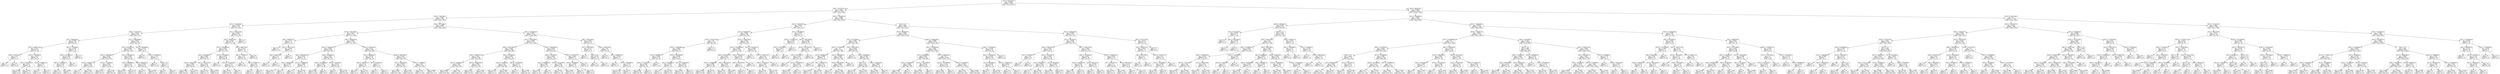 digraph Tree {
node [shape=box] ;
0 [label="X[7] <= 82022464.0\ngini = 0.4999\nsamples = 44030\nvalue = [21758, 22272]"] ;
1 [label="X[5] <= 91232576.0\ngini = 0.4984\nsamples = 11008\nvalue = [5819, 5189]"] ;
0 -> 1 [labeldistance=2.5, labelangle=45, headlabel="True"] ;
2 [label="X[0] <= 71505360.0\ngini = 0.4935\nsamples = 4403\nvalue = [2452, 1951]"] ;
1 -> 2 ;
3 [label="X[1] <= 113810368.0\ngini = 0.4729\nsamples = 928\nvalue = [572, 356]"] ;
2 -> 3 ;
4 [label="X[6] <= 71303784.0\ngini = 0.4546\nsamples = 604\nvalue = [393, 211]"] ;
3 -> 4 ;
5 [label="X[7] <= 64928940.0\ngini = 0.3599\nsamples = 85\nvalue = [65, 20]"] ;
4 -> 5 ;
6 [label="X[11] <= 66833776.0\ngini = 0.4352\nsamples = 50\nvalue = [34, 16]"] ;
5 -> 6 ;
7 [label="X[8] <= 67331200.0\ngini = 0.32\nsamples = 5\nvalue = [1, 4]"] ;
6 -> 7 ;
8 [label="gini = 0.0\nsamples = 1\nvalue = [1, 0]"] ;
7 -> 8 ;
9 [label="gini = 0.0\nsamples = 4\nvalue = [0, 4]"] ;
7 -> 9 ;
10 [label="X[13] <= 79259984.0\ngini = 0.3911\nsamples = 45\nvalue = [33, 12]"] ;
6 -> 10 ;
11 [label="X[3] <= 120705776.0\ngini = 0.3427\nsamples = 41\nvalue = [32, 9]"] ;
10 -> 11 ;
12 [label="gini = 0.4898\nsamples = 14\nvalue = [8, 6]"] ;
11 -> 12 ;
13 [label="gini = 0.1975\nsamples = 27\nvalue = [24, 3]"] ;
11 -> 13 ;
14 [label="X[10] <= 87690224.0\ngini = 0.375\nsamples = 4\nvalue = [1, 3]"] ;
10 -> 14 ;
15 [label="gini = 0.0\nsamples = 1\nvalue = [1, 0]"] ;
14 -> 15 ;
16 [label="gini = 0.0\nsamples = 3\nvalue = [0, 3]"] ;
14 -> 16 ;
17 [label="X[7] <= 77303656.0\ngini = 0.2024\nsamples = 35\nvalue = [31, 4]"] ;
5 -> 17 ;
18 [label="X[9] <= 135749824.0\ngini = 0.1609\nsamples = 34\nvalue = [31, 3]"] ;
17 -> 18 ;
19 [label="X[8] <= 115444960.0\ngini = 0.1139\nsamples = 33\nvalue = [31, 2]"] ;
18 -> 19 ;
20 [label="gini = 0.0\nsamples = 26\nvalue = [26, 0]"] ;
19 -> 20 ;
21 [label="gini = 0.4082\nsamples = 7\nvalue = [5, 2]"] ;
19 -> 21 ;
22 [label="gini = 0.0\nsamples = 1\nvalue = [0, 1]"] ;
18 -> 22 ;
23 [label="gini = 0.0\nsamples = 1\nvalue = [0, 1]"] ;
17 -> 23 ;
24 [label="X[1] <= 109618688.0\ngini = 0.4652\nsamples = 519\nvalue = [328, 191]"] ;
4 -> 24 ;
25 [label="X[1] <= 92416552.0\ngini = 0.4699\nsamples = 501\nvalue = [312, 189]"] ;
24 -> 25 ;
26 [label="X[3] <= 119635968.0\ngini = 0.4563\nsamples = 406\nvalue = [263, 143]"] ;
25 -> 26 ;
27 [label="X[13] <= 65993812.0\ngini = 0.3954\nsamples = 199\nvalue = [145, 54]"] ;
26 -> 27 ;
28 [label="gini = 0.0\nsamples = 3\nvalue = [0, 3]"] ;
27 -> 28 ;
29 [label="gini = 0.385\nsamples = 196\nvalue = [145, 51]"] ;
27 -> 29 ;
30 [label="X[12] <= 77352896.0\ngini = 0.4902\nsamples = 207\nvalue = [118, 89]"] ;
26 -> 30 ;
31 [label="gini = 0.4576\nsamples = 127\nvalue = [82, 45]"] ;
30 -> 31 ;
32 [label="gini = 0.495\nsamples = 80\nvalue = [36, 44]"] ;
30 -> 32 ;
33 [label="X[3] <= 108378912.0\ngini = 0.4995\nsamples = 95\nvalue = [49, 46]"] ;
25 -> 33 ;
34 [label="X[5] <= 86928000.0\ngini = 0.4444\nsamples = 39\nvalue = [13, 26]"] ;
33 -> 34 ;
35 [label="gini = 0.3673\nsamples = 33\nvalue = [8, 25]"] ;
34 -> 35 ;
36 [label="gini = 0.2778\nsamples = 6\nvalue = [5, 1]"] ;
34 -> 36 ;
37 [label="X[0] <= 66091952.0\ngini = 0.4592\nsamples = 56\nvalue = [36, 20]"] ;
33 -> 37 ;
38 [label="gini = 0.32\nsamples = 5\nvalue = [1, 4]"] ;
37 -> 38 ;
39 [label="gini = 0.4306\nsamples = 51\nvalue = [35, 16]"] ;
37 -> 39 ;
40 [label="X[11] <= 86078064.0\ngini = 0.1975\nsamples = 18\nvalue = [16, 2]"] ;
24 -> 40 ;
41 [label="gini = 0.0\nsamples = 1\nvalue = [0, 1]"] ;
40 -> 41 ;
42 [label="X[13] <= 121026816.0\ngini = 0.1107\nsamples = 17\nvalue = [16, 1]"] ;
40 -> 42 ;
43 [label="gini = 0.0\nsamples = 15\nvalue = [15, 0]"] ;
42 -> 43 ;
44 [label="X[28] <= 0.5\ngini = 0.5\nsamples = 2\nvalue = [1, 1]"] ;
42 -> 44 ;
45 [label="gini = 0.0\nsamples = 1\nvalue = [0, 1]"] ;
44 -> 45 ;
46 [label="gini = 0.0\nsamples = 1\nvalue = [1, 0]"] ;
44 -> 46 ;
47 [label="X[2] <= 135813136.0\ngini = 0.4945\nsamples = 324\nvalue = [179, 145]"] ;
3 -> 47 ;
48 [label="X[5] <= 84891256.0\ngini = 0.4916\nsamples = 317\nvalue = [179, 138]"] ;
47 -> 48 ;
49 [label="X[1] <= 128189664.0\ngini = 0.4855\nsamples = 294\nvalue = [172, 122]"] ;
48 -> 49 ;
50 [label="X[5] <= 80158448.0\ngini = 0.4988\nsamples = 164\nvalue = [86, 78]"] ;
49 -> 50 ;
51 [label="X[5] <= 79323232.0\ngini = 0.4998\nsamples = 135\nvalue = [66, 69]"] ;
50 -> 51 ;
52 [label="gini = 0.4995\nsamples = 126\nvalue = [65, 61]"] ;
51 -> 52 ;
53 [label="gini = 0.1975\nsamples = 9\nvalue = [1, 8]"] ;
51 -> 53 ;
54 [label="X[1] <= 123251376.0\ngini = 0.4281\nsamples = 29\nvalue = [20, 9]"] ;
50 -> 54 ;
55 [label="gini = 0.1528\nsamples = 12\nvalue = [11, 1]"] ;
54 -> 55 ;
56 [label="gini = 0.4983\nsamples = 17\nvalue = [9, 8]"] ;
54 -> 56 ;
57 [label="X[13] <= 65709992.0\ngini = 0.4478\nsamples = 130\nvalue = [86, 44]"] ;
49 -> 57 ;
58 [label="gini = 0.0\nsamples = 3\nvalue = [0, 3]"] ;
57 -> 58 ;
59 [label="X[13] <= 131281360.0\ngini = 0.4372\nsamples = 127\nvalue = [86, 41]"] ;
57 -> 59 ;
60 [label="gini = 0.4251\nsamples = 124\nvalue = [86, 38]"] ;
59 -> 60 ;
61 [label="gini = 0.0\nsamples = 3\nvalue = [0, 3]"] ;
59 -> 61 ;
62 [label="X[5] <= 90972744.0\ngini = 0.4234\nsamples = 23\nvalue = [7, 16]"] ;
48 -> 62 ;
63 [label="X[6] <= 77035632.0\ngini = 0.32\nsamples = 20\nvalue = [4, 16]"] ;
62 -> 63 ;
64 [label="gini = 0.0\nsamples = 10\nvalue = [0, 10]"] ;
63 -> 64 ;
65 [label="X[9] <= 97566672.0\ngini = 0.48\nsamples = 10\nvalue = [4, 6]"] ;
63 -> 65 ;
66 [label="gini = 0.0\nsamples = 5\nvalue = [0, 5]"] ;
65 -> 66 ;
67 [label="gini = 0.32\nsamples = 5\nvalue = [4, 1]"] ;
65 -> 67 ;
68 [label="gini = 0.0\nsamples = 3\nvalue = [3, 0]"] ;
62 -> 68 ;
69 [label="gini = 0.0\nsamples = 7\nvalue = [0, 7]"] ;
47 -> 69 ;
70 [label="X[9] <= 91776368.0\ngini = 0.4966\nsamples = 3475\nvalue = [1880, 1595]"] ;
2 -> 70 ;
71 [label="X[12] <= 64371564.0\ngini = 0.4842\nsamples = 1311\nvalue = [772, 539]"] ;
70 -> 71 ;
72 [label="X[3] <= 88469152.0\ngini = 0.375\nsamples = 20\nvalue = [5, 15]"] ;
71 -> 72 ;
73 [label="gini = 0.0\nsamples = 11\nvalue = [0, 11]"] ;
72 -> 73 ;
74 [label="X[11] <= 86211176.0\ngini = 0.4938\nsamples = 9\nvalue = [5, 4]"] ;
72 -> 74 ;
75 [label="X[8] <= 68852136.0\ngini = 0.32\nsamples = 5\nvalue = [1, 4]"] ;
74 -> 75 ;
76 [label="gini = 0.0\nsamples = 1\nvalue = [1, 0]"] ;
75 -> 76 ;
77 [label="gini = 0.0\nsamples = 4\nvalue = [0, 4]"] ;
75 -> 77 ;
78 [label="gini = 0.0\nsamples = 4\nvalue = [4, 0]"] ;
74 -> 78 ;
79 [label="X[6] <= 87960640.0\ngini = 0.4823\nsamples = 1291\nvalue = [767, 524]"] ;
71 -> 79 ;
80 [label="X[12] <= 70626400.0\ngini = 0.4994\nsamples = 288\nvalue = [149, 139]"] ;
79 -> 80 ;
81 [label="X[8] <= 68452448.0\ngini = 0.4416\nsamples = 79\nvalue = [53, 26]"] ;
80 -> 81 ;
82 [label="X[1] <= 84566592.0\ngini = 0.4567\nsamples = 17\nvalue = [6, 11]"] ;
81 -> 82 ;
83 [label="gini = 0.3911\nsamples = 15\nvalue = [4, 11]"] ;
82 -> 83 ;
84 [label="gini = 0.0\nsamples = 2\nvalue = [2, 0]"] ;
82 -> 84 ;
85 [label="X[11] <= 71988096.0\ngini = 0.3668\nsamples = 62\nvalue = [47, 15]"] ;
81 -> 85 ;
86 [label="gini = 0.0\nsamples = 23\nvalue = [23, 0]"] ;
85 -> 86 ;
87 [label="gini = 0.4734\nsamples = 39\nvalue = [24, 15]"] ;
85 -> 87 ;
88 [label="X[0] <= 81466304.0\ngini = 0.4967\nsamples = 209\nvalue = [96, 113]"] ;
80 -> 88 ;
89 [label="X[8] <= 135582688.0\ngini = 0.4991\nsamples = 144\nvalue = [75, 69]"] ;
88 -> 89 ;
90 [label="gini = 0.4962\nsamples = 138\nvalue = [75, 63]"] ;
89 -> 90 ;
91 [label="gini = 0.0\nsamples = 6\nvalue = [0, 6]"] ;
89 -> 91 ;
92 [label="X[4] <= 75841408.0\ngini = 0.4374\nsamples = 65\nvalue = [21, 44]"] ;
88 -> 92 ;
93 [label="gini = 0.0\nsamples = 2\nvalue = [2, 0]"] ;
92 -> 93 ;
94 [label="gini = 0.4213\nsamples = 63\nvalue = [19, 44]"] ;
92 -> 94 ;
95 [label="X[13] <= 91593128.0\ngini = 0.473\nsamples = 1003\nvalue = [618, 385]"] ;
79 -> 95 ;
96 [label="X[5] <= 84666920.0\ngini = 0.3122\nsamples = 62\nvalue = [50, 12]"] ;
95 -> 96 ;
97 [label="X[4] <= 81667312.0\ngini = 0.233\nsamples = 52\nvalue = [45, 7]"] ;
96 -> 97 ;
98 [label="gini = 0.48\nsamples = 5\nvalue = [2, 3]"] ;
97 -> 98 ;
99 [label="gini = 0.1557\nsamples = 47\nvalue = [43, 4]"] ;
97 -> 99 ;
100 [label="X[5] <= 90224816.0\ngini = 0.5\nsamples = 10\nvalue = [5, 5]"] ;
96 -> 100 ;
101 [label="gini = 0.0\nsamples = 5\nvalue = [0, 5]"] ;
100 -> 101 ;
102 [label="gini = 0.0\nsamples = 5\nvalue = [5, 0]"] ;
100 -> 102 ;
103 [label="X[8] <= 98617488.0\ngini = 0.4785\nsamples = 941\nvalue = [568, 373]"] ;
95 -> 103 ;
104 [label="X[2] <= 83361808.0\ngini = 0.4619\nsamples = 616\nvalue = [393, 223]"] ;
103 -> 104 ;
105 [label="gini = 0.4835\nsamples = 391\nvalue = [231, 160]"] ;
104 -> 105 ;
106 [label="gini = 0.4032\nsamples = 225\nvalue = [162, 63]"] ;
104 -> 106 ;
107 [label="X[1] <= 77599464.0\ngini = 0.497\nsamples = 325\nvalue = [175, 150]"] ;
103 -> 107 ;
108 [label="gini = 0.452\nsamples = 113\nvalue = [74, 39]"] ;
107 -> 108 ;
109 [label="gini = 0.4989\nsamples = 212\nvalue = [101, 111]"] ;
107 -> 109 ;
110 [label="X[4] <= 133440016.0\ngini = 0.4997\nsamples = 2164\nvalue = [1108, 1056]"] ;
70 -> 110 ;
111 [label="X[2] <= 129837960.0\ngini = 0.4999\nsamples = 2114\nvalue = [1070, 1044]"] ;
110 -> 111 ;
112 [label="X[9] <= 120717600.0\ngini = 0.4994\nsamples = 1861\nvalue = [962, 899]"] ;
111 -> 112 ;
113 [label="X[9] <= 109057120.0\ngini = 0.4997\nsamples = 1142\nvalue = [558, 584]"] ;
112 -> 113 ;
114 [label="X[1] <= 100283984.0\ngini = 0.498\nsamples = 623\nvalue = [331, 292]"] ;
113 -> 114 ;
115 [label="gini = 0.4988\nsamples = 343\nvalue = [163, 180]"] ;
114 -> 115 ;
116 [label="gini = 0.48\nsamples = 280\nvalue = [168, 112]"] ;
114 -> 116 ;
117 [label="X[10] <= 104900168.0\ngini = 0.4922\nsamples = 519\nvalue = [227, 292]"] ;
113 -> 117 ;
118 [label="gini = 0.4214\nsamples = 116\nvalue = [35, 81]"] ;
117 -> 118 ;
119 [label="gini = 0.4989\nsamples = 403\nvalue = [192, 211]"] ;
117 -> 119 ;
120 [label="X[0] <= 87630456.0\ngini = 0.4923\nsamples = 719\nvalue = [404, 315]"] ;
112 -> 120 ;
121 [label="X[4] <= 71204592.0\ngini = 0.497\nsamples = 642\nvalue = [346, 296]"] ;
120 -> 121 ;
122 [label="gini = 0.1244\nsamples = 15\nvalue = [14, 1]"] ;
121 -> 122 ;
123 [label="gini = 0.4983\nsamples = 627\nvalue = [332, 295]"] ;
121 -> 123 ;
124 [label="X[9] <= 121784064.0\ngini = 0.3717\nsamples = 77\nvalue = [58, 19]"] ;
120 -> 124 ;
125 [label="gini = 0.0\nsamples = 3\nvalue = [0, 3]"] ;
124 -> 125 ;
126 [label="gini = 0.3389\nsamples = 74\nvalue = [58, 16]"] ;
124 -> 126 ;
127 [label="X[4] <= 128199768.0\ngini = 0.4893\nsamples = 253\nvalue = [108, 145]"] ;
111 -> 127 ;
128 [label="X[0] <= 76114616.0\ngini = 0.4803\nsamples = 232\nvalue = [93, 139]"] ;
127 -> 128 ;
129 [label="X[3] <= 120893600.0\ngini = 0.3901\nsamples = 64\nvalue = [17, 47]"] ;
128 -> 129 ;
130 [label="gini = 0.4531\nsamples = 49\nvalue = [17, 32]"] ;
129 -> 130 ;
131 [label="gini = 0.0\nsamples = 15\nvalue = [0, 15]"] ;
129 -> 131 ;
132 [label="X[12] <= 84134784.0\ngini = 0.4955\nsamples = 168\nvalue = [76, 92]"] ;
128 -> 132 ;
133 [label="gini = 0.4781\nsamples = 129\nvalue = [51, 78]"] ;
132 -> 133 ;
134 [label="gini = 0.4602\nsamples = 39\nvalue = [25, 14]"] ;
132 -> 134 ;
135 [label="X[4] <= 133270576.0\ngini = 0.4082\nsamples = 21\nvalue = [15, 6]"] ;
127 -> 135 ;
136 [label="X[5] <= 71838896.0\ngini = 0.3324\nsamples = 19\nvalue = [15, 4]"] ;
135 -> 136 ;
137 [label="gini = 0.0\nsamples = 9\nvalue = [9, 0]"] ;
136 -> 137 ;
138 [label="gini = 0.48\nsamples = 10\nvalue = [6, 4]"] ;
136 -> 138 ;
139 [label="gini = 0.0\nsamples = 2\nvalue = [0, 2]"] ;
135 -> 139 ;
140 [label="X[8] <= 80103760.0\ngini = 0.3648\nsamples = 50\nvalue = [38, 12]"] ;
110 -> 140 ;
141 [label="X[2] <= 67901640.0\ngini = 0.1472\nsamples = 25\nvalue = [23, 2]"] ;
140 -> 141 ;
142 [label="gini = 0.0\nsamples = 1\nvalue = [0, 1]"] ;
141 -> 142 ;
143 [label="X[33] <= 0.5\ngini = 0.0799\nsamples = 24\nvalue = [23, 1]"] ;
141 -> 143 ;
144 [label="gini = 0.0\nsamples = 23\nvalue = [23, 0]"] ;
143 -> 144 ;
145 [label="gini = 0.0\nsamples = 1\nvalue = [0, 1]"] ;
143 -> 145 ;
146 [label="X[8] <= 80674240.0\ngini = 0.48\nsamples = 25\nvalue = [15, 10]"] ;
140 -> 146 ;
147 [label="gini = 0.0\nsamples = 3\nvalue = [0, 3]"] ;
146 -> 147 ;
148 [label="X[7] <= 62869732.0\ngini = 0.4339\nsamples = 22\nvalue = [15, 7]"] ;
146 -> 148 ;
149 [label="gini = 0.0\nsamples = 2\nvalue = [0, 2]"] ;
148 -> 149 ;
150 [label="X[12] <= 84814800.0\ngini = 0.375\nsamples = 20\nvalue = [15, 5]"] ;
148 -> 150 ;
151 [label="gini = 0.2188\nsamples = 16\nvalue = [14, 2]"] ;
150 -> 151 ;
152 [label="gini = 0.375\nsamples = 4\nvalue = [1, 3]"] ;
150 -> 152 ;
153 [label="X[13] <= 70404240.0\ngini = 0.4998\nsamples = 6605\nvalue = [3367, 3238]"] ;
1 -> 153 ;
154 [label="X[8] <= 103940784.0\ngini = 0.4932\nsamples = 575\nvalue = [254, 321]"] ;
153 -> 154 ;
155 [label="X[1] <= 118893232.0\ngini = 0.4985\nsamples = 463\nvalue = [219, 244]"] ;
154 -> 155 ;
156 [label="X[13] <= 70281728.0\ngini = 0.48\nsamples = 215\nvalue = [86, 129]"] ;
155 -> 156 ;
157 [label="X[10] <= 124364568.0\ngini = 0.4883\nsamples = 203\nvalue = [86, 117]"] ;
156 -> 157 ;
158 [label="X[7] <= 81858992.0\ngini = 0.4998\nsamples = 102\nvalue = [52, 50]"] ;
157 -> 158 ;
159 [label="X[10] <= 123751072.0\ngini = 0.4986\nsamples = 95\nvalue = [45, 50]"] ;
158 -> 159 ;
160 [label="gini = 0.4924\nsamples = 89\nvalue = [39, 50]"] ;
159 -> 160 ;
161 [label="gini = 0.0\nsamples = 6\nvalue = [6, 0]"] ;
159 -> 161 ;
162 [label="gini = 0.0\nsamples = 7\nvalue = [7, 0]"] ;
158 -> 162 ;
163 [label="X[10] <= 130432656.0\ngini = 0.4466\nsamples = 101\nvalue = [34, 67]"] ;
157 -> 163 ;
164 [label="X[1] <= 81646600.0\ngini = 0.3336\nsamples = 52\nvalue = [11, 41]"] ;
163 -> 164 ;
165 [label="gini = 0.0\nsamples = 2\nvalue = [2, 0]"] ;
164 -> 165 ;
166 [label="gini = 0.2952\nsamples = 50\nvalue = [9, 41]"] ;
164 -> 166 ;
167 [label="X[12] <= 126382160.0\ngini = 0.4981\nsamples = 49\nvalue = [23, 26]"] ;
163 -> 167 ;
168 [label="gini = 0.4926\nsamples = 41\nvalue = [23, 18]"] ;
167 -> 168 ;
169 [label="gini = 0.0\nsamples = 8\nvalue = [0, 8]"] ;
167 -> 169 ;
170 [label="gini = 0.0\nsamples = 12\nvalue = [0, 12]"] ;
156 -> 170 ;
171 [label="X[10] <= 135862480.0\ngini = 0.4974\nsamples = 248\nvalue = [133, 115]"] ;
155 -> 171 ;
172 [label="X[11] <= 129109296.0\ngini = 0.4839\nsamples = 195\nvalue = [115, 80]"] ;
171 -> 172 ;
173 [label="X[9] <= 135270352.0\ngini = 0.4922\nsamples = 176\nvalue = [99, 77]"] ;
172 -> 173 ;
174 [label="X[3] <= 127068848.0\ngini = 0.4998\nsamples = 139\nvalue = [71, 68]"] ;
173 -> 174 ;
175 [label="gini = 0.4938\nsamples = 126\nvalue = [70, 56]"] ;
174 -> 175 ;
176 [label="gini = 0.142\nsamples = 13\nvalue = [1, 12]"] ;
174 -> 176 ;
177 [label="X[8] <= 92552224.0\ngini = 0.3682\nsamples = 37\nvalue = [28, 9]"] ;
173 -> 177 ;
178 [label="gini = 0.2311\nsamples = 30\nvalue = [26, 4]"] ;
177 -> 178 ;
179 [label="gini = 0.4082\nsamples = 7\nvalue = [2, 5]"] ;
177 -> 179 ;
180 [label="X[8] <= 74914872.0\ngini = 0.2659\nsamples = 19\nvalue = [16, 3]"] ;
172 -> 180 ;
181 [label="X[8] <= 74267408.0\ngini = 0.5\nsamples = 6\nvalue = [3, 3]"] ;
180 -> 181 ;
182 [label="gini = 0.375\nsamples = 4\nvalue = [3, 1]"] ;
181 -> 182 ;
183 [label="gini = 0.0\nsamples = 2\nvalue = [0, 2]"] ;
181 -> 183 ;
184 [label="gini = 0.0\nsamples = 13\nvalue = [13, 0]"] ;
180 -> 184 ;
185 [label="X[12] <= 103524912.0\ngini = 0.4486\nsamples = 53\nvalue = [18, 35]"] ;
171 -> 185 ;
186 [label="gini = 0.0\nsamples = 3\nvalue = [3, 0]"] ;
185 -> 186 ;
187 [label="X[12] <= 132581792.0\ngini = 0.42\nsamples = 50\nvalue = [15, 35]"] ;
185 -> 187 ;
188 [label="X[0] <= 77744240.0\ngini = 0.3803\nsamples = 47\nvalue = [12, 35]"] ;
187 -> 188 ;
189 [label="gini = 0.4512\nsamples = 32\nvalue = [11, 21]"] ;
188 -> 189 ;
190 [label="gini = 0.1244\nsamples = 15\nvalue = [1, 14]"] ;
188 -> 190 ;
191 [label="gini = 0.0\nsamples = 3\nvalue = [3, 0]"] ;
187 -> 191 ;
192 [label="X[7] <= 64168696.0\ngini = 0.4297\nsamples = 112\nvalue = [35, 77]"] ;
154 -> 192 ;
193 [label="X[10] <= 137360144.0\ngini = 0.4592\nsamples = 14\nvalue = [9, 5]"] ;
192 -> 193 ;
194 [label="X[5] <= 131078056.0\ngini = 0.2975\nsamples = 11\nvalue = [9, 2]"] ;
193 -> 194 ;
195 [label="gini = 0.0\nsamples = 9\nvalue = [9, 0]"] ;
194 -> 195 ;
196 [label="gini = 0.0\nsamples = 2\nvalue = [0, 2]"] ;
194 -> 196 ;
197 [label="gini = 0.0\nsamples = 3\nvalue = [0, 3]"] ;
193 -> 197 ;
198 [label="X[2] <= 136017888.0\ngini = 0.3898\nsamples = 98\nvalue = [26, 72]"] ;
192 -> 198 ;
199 [label="X[10] <= 131378528.0\ngini = 0.367\nsamples = 95\nvalue = [23, 72]"] ;
198 -> 199 ;
200 [label="X[5] <= 94175864.0\ngini = 0.4221\nsamples = 76\nvalue = [23, 53]"] ;
199 -> 200 ;
201 [label="gini = 0.0\nsamples = 2\nvalue = [2, 0]"] ;
200 -> 201 ;
202 [label="X[12] <= 125823744.0\ngini = 0.4065\nsamples = 74\nvalue = [21, 53]"] ;
200 -> 202 ;
203 [label="gini = 0.3367\nsamples = 56\nvalue = [12, 44]"] ;
202 -> 203 ;
204 [label="gini = 0.5\nsamples = 18\nvalue = [9, 9]"] ;
202 -> 204 ;
205 [label="gini = 0.0\nsamples = 19\nvalue = [0, 19]"] ;
199 -> 205 ;
206 [label="gini = 0.0\nsamples = 3\nvalue = [3, 0]"] ;
198 -> 206 ;
207 [label="X[20] <= 0.5\ngini = 0.4995\nsamples = 6030\nvalue = [3113, 2917]"] ;
153 -> 207 ;
208 [label="X[3] <= 90388040.0\ngini = 0.4998\nsamples = 5559\nvalue = [2839, 2720]"] ;
207 -> 208 ;
209 [label="X[7] <= 81279480.0\ngini = 0.4985\nsamples = 1383\nvalue = [653, 730]"] ;
208 -> 209 ;
210 [label="X[11] <= 71326000.0\ngini = 0.5\nsamples = 1123\nvalue = [557, 566]"] ;
209 -> 210 ;
211 [label="X[7] <= 63488828.0\ngini = 0.3628\nsamples = 42\nvalue = [10, 32]"] ;
210 -> 211 ;
212 [label="gini = 0.0\nsamples = 2\nvalue = [2, 0]"] ;
211 -> 212 ;
213 [label="X[2] <= 89393472.0\ngini = 0.32\nsamples = 40\nvalue = [8, 32]"] ;
211 -> 213 ;
214 [label="gini = 0.0997\nsamples = 19\nvalue = [1, 18]"] ;
213 -> 214 ;
215 [label="gini = 0.4444\nsamples = 21\nvalue = [7, 14]"] ;
213 -> 215 ;
216 [label="X[8] <= 128609632.0\ngini = 0.4999\nsamples = 1081\nvalue = [547, 534]"] ;
210 -> 216 ;
217 [label="X[10] <= 69075056.0\ngini = 0.4998\nsamples = 1072\nvalue = [547, 525]"] ;
216 -> 217 ;
218 [label="gini = 0.0\nsamples = 9\nvalue = [9, 0]"] ;
217 -> 218 ;
219 [label="gini = 0.4999\nsamples = 1063\nvalue = [538, 525]"] ;
217 -> 219 ;
220 [label="gini = 0.0\nsamples = 9\nvalue = [0, 9]"] ;
216 -> 220 ;
221 [label="X[5] <= 94407728.0\ngini = 0.4658\nsamples = 260\nvalue = [96, 164]"] ;
209 -> 221 ;
222 [label="gini = 0.0\nsamples = 11\nvalue = [0, 11]"] ;
221 -> 222 ;
223 [label="X[0] <= 92406368.0\ngini = 0.4738\nsamples = 249\nvalue = [96, 153]"] ;
221 -> 223 ;
224 [label="X[30] <= 0.5\ngini = 0.4531\nsamples = 196\nvalue = [68, 128]"] ;
223 -> 224 ;
225 [label="gini = 0.4143\nsamples = 157\nvalue = [46, 111]"] ;
224 -> 225 ;
226 [label="gini = 0.4918\nsamples = 39\nvalue = [22, 17]"] ;
224 -> 226 ;
227 [label="X[5] <= 128451408.0\ngini = 0.4984\nsamples = 53\nvalue = [28, 25]"] ;
223 -> 227 ;
228 [label="gini = 0.4861\nsamples = 48\nvalue = [28, 20]"] ;
227 -> 228 ;
229 [label="gini = 0.0\nsamples = 5\nvalue = [0, 5]"] ;
227 -> 229 ;
230 [label="X[0] <= 100891936.0\ngini = 0.4989\nsamples = 4176\nvalue = [2186, 1990]"] ;
208 -> 230 ;
231 [label="X[3] <= 107989456.0\ngini = 0.4992\nsamples = 4087\nvalue = [2123, 1964]"] ;
230 -> 231 ;
232 [label="X[7] <= 81808000.0\ngini = 0.4938\nsamples = 1431\nvalue = [795, 636]"] ;
231 -> 232 ;
233 [label="X[0] <= 97519360.0\ngini = 0.4964\nsamples = 1266\nvalue = [687, 579]"] ;
232 -> 233 ;
234 [label="gini = 0.496\nsamples = 1261\nvalue = [687, 574]"] ;
233 -> 234 ;
235 [label="gini = 0.0\nsamples = 5\nvalue = [0, 5]"] ;
233 -> 235 ;
236 [label="X[13] <= 123123008.0\ngini = 0.4522\nsamples = 165\nvalue = [108, 57]"] ;
232 -> 236 ;
237 [label="gini = 0.4416\nsamples = 161\nvalue = [108, 53]"] ;
236 -> 237 ;
238 [label="gini = 0.0\nsamples = 4\nvalue = [0, 4]"] ;
236 -> 238 ;
239 [label="X[12] <= 89854616.0\ngini = 0.5\nsamples = 2656\nvalue = [1328, 1328]"] ;
231 -> 239 ;
240 [label="X[10] <= 137764000.0\ngini = 0.4712\nsamples = 250\nvalue = [155, 95]"] ;
239 -> 240 ;
241 [label="gini = 0.4662\nsamples = 246\nvalue = [155, 91]"] ;
240 -> 241 ;
242 [label="gini = 0.0\nsamples = 4\nvalue = [0, 4]"] ;
240 -> 242 ;
243 [label="X[0] <= 72613496.0\ngini = 0.4997\nsamples = 2406\nvalue = [1173, 1233]"] ;
239 -> 243 ;
244 [label="gini = 0.497\nsamples = 763\nvalue = [411, 352]"] ;
243 -> 244 ;
245 [label="gini = 0.4974\nsamples = 1643\nvalue = [762, 881]"] ;
243 -> 245 ;
246 [label="X[0] <= 115334640.0\ngini = 0.4136\nsamples = 89\nvalue = [63, 26]"] ;
230 -> 246 ;
247 [label="X[5] <= 122464080.0\ngini = 0.3918\nsamples = 86\nvalue = [63, 23]"] ;
246 -> 247 ;
248 [label="X[1] <= 80029848.0\ngini = 0.3299\nsamples = 72\nvalue = [57, 15]"] ;
247 -> 248 ;
249 [label="gini = 0.375\nsamples = 4\nvalue = [1, 3]"] ;
248 -> 249 ;
250 [label="gini = 0.2907\nsamples = 68\nvalue = [56, 12]"] ;
248 -> 250 ;
251 [label="X[12] <= 126067544.0\ngini = 0.4898\nsamples = 14\nvalue = [6, 8]"] ;
247 -> 251 ;
252 [label="gini = 0.32\nsamples = 10\nvalue = [2, 8]"] ;
251 -> 252 ;
253 [label="gini = 0.0\nsamples = 4\nvalue = [4, 0]"] ;
251 -> 253 ;
254 [label="gini = 0.0\nsamples = 3\nvalue = [0, 3]"] ;
246 -> 254 ;
255 [label="X[5] <= 128995208.0\ngini = 0.4866\nsamples = 471\nvalue = [274, 197]"] ;
207 -> 255 ;
256 [label="X[1] <= 97526552.0\ngini = 0.4939\nsamples = 398\nvalue = [221, 177]"] ;
255 -> 256 ;
257 [label="X[9] <= 70880784.0\ngini = 0.4444\nsamples = 159\nvalue = [106, 53]"] ;
256 -> 257 ;
258 [label="X[7] <= 76130304.0\ngini = 0.42\nsamples = 10\nvalue = [3, 7]"] ;
257 -> 258 ;
259 [label="gini = 0.0\nsamples = 7\nvalue = [0, 7]"] ;
258 -> 259 ;
260 [label="gini = 0.0\nsamples = 3\nvalue = [3, 0]"] ;
258 -> 260 ;
261 [label="X[5] <= 122421952.0\ngini = 0.4268\nsamples = 149\nvalue = [103, 46]"] ;
257 -> 261 ;
262 [label="X[1] <= 65862232.0\ngini = 0.3604\nsamples = 106\nvalue = [81, 25]"] ;
261 -> 262 ;
263 [label="gini = 0.0\nsamples = 2\nvalue = [0, 2]"] ;
262 -> 263 ;
264 [label="gini = 0.3445\nsamples = 104\nvalue = [81, 23]"] ;
262 -> 264 ;
265 [label="X[1] <= 96700304.0\ngini = 0.4997\nsamples = 43\nvalue = [22, 21]"] ;
261 -> 265 ;
266 [label="gini = 0.4824\nsamples = 32\nvalue = [13, 19]"] ;
265 -> 266 ;
267 [label="gini = 0.2975\nsamples = 11\nvalue = [9, 2]"] ;
265 -> 267 ;
268 [label="X[1] <= 109551160.0\ngini = 0.4993\nsamples = 239\nvalue = [115, 124]"] ;
256 -> 268 ;
269 [label="X[6] <= 110136528.0\ngini = 0.4657\nsamples = 84\nvalue = [31, 53]"] ;
268 -> 269 ;
270 [label="X[4] <= 113804152.0\ngini = 0.4234\nsamples = 69\nvalue = [21, 48]"] ;
269 -> 270 ;
271 [label="gini = 0.362\nsamples = 59\nvalue = [14, 45]"] ;
270 -> 271 ;
272 [label="gini = 0.42\nsamples = 10\nvalue = [7, 3]"] ;
270 -> 272 ;
273 [label="X[2] <= 89071832.0\ngini = 0.4444\nsamples = 15\nvalue = [10, 5]"] ;
269 -> 273 ;
274 [label="gini = 0.32\nsamples = 5\nvalue = [1, 4]"] ;
273 -> 274 ;
275 [label="gini = 0.18\nsamples = 10\nvalue = [9, 1]"] ;
273 -> 275 ;
276 [label="X[9] <= 123649744.0\ngini = 0.4965\nsamples = 155\nvalue = [84, 71]"] ;
268 -> 276 ;
277 [label="X[7] <= 69334152.0\ngini = 0.5\nsamples = 133\nvalue = [66, 67]"] ;
276 -> 277 ;
278 [label="gini = 0.3457\nsamples = 18\nvalue = [14, 4]"] ;
277 -> 278 ;
279 [label="gini = 0.4954\nsamples = 115\nvalue = [52, 63]"] ;
277 -> 279 ;
280 [label="X[7] <= 69077544.0\ngini = 0.2975\nsamples = 22\nvalue = [18, 4]"] ;
276 -> 280 ;
281 [label="gini = 0.0\nsamples = 2\nvalue = [0, 2]"] ;
280 -> 281 ;
282 [label="gini = 0.18\nsamples = 20\nvalue = [18, 2]"] ;
280 -> 282 ;
283 [label="X[3] <= 132277792.0\ngini = 0.3978\nsamples = 73\nvalue = [53, 20]"] ;
255 -> 283 ;
284 [label="X[7] <= 63045716.0\ngini = 0.3678\nsamples = 70\nvalue = [53, 17]"] ;
283 -> 284 ;
285 [label="X[0] <= 66277632.0\ngini = 0.32\nsamples = 5\nvalue = [1, 4]"] ;
284 -> 285 ;
286 [label="gini = 0.0\nsamples = 1\nvalue = [1, 0]"] ;
285 -> 286 ;
287 [label="gini = 0.0\nsamples = 4\nvalue = [0, 4]"] ;
285 -> 287 ;
288 [label="X[6] <= 121261552.0\ngini = 0.32\nsamples = 65\nvalue = [52, 13]"] ;
284 -> 288 ;
289 [label="X[1] <= 133169688.0\ngini = 0.2882\nsamples = 63\nvalue = [52, 11]"] ;
288 -> 289 ;
290 [label="gini = 0.2378\nsamples = 58\nvalue = [50, 8]"] ;
289 -> 290 ;
291 [label="gini = 0.48\nsamples = 5\nvalue = [2, 3]"] ;
289 -> 291 ;
292 [label="gini = 0.0\nsamples = 2\nvalue = [0, 2]"] ;
288 -> 292 ;
293 [label="gini = 0.0\nsamples = 3\nvalue = [0, 3]"] ;
283 -> 293 ;
294 [label="X[4] <= 98364192.0\ngini = 0.4994\nsamples = 33022\nvalue = [15939, 17083]"] ;
0 -> 294 [labeldistance=2.5, labelangle=-45, headlabel="False"] ;
295 [label="X[2] <= 73466488.0\ngini = 0.4981\nsamples = 18431\nvalue = [8648, 9783]"] ;
294 -> 295 ;
296 [label="X[10] <= 68453912.0\ngini = 0.489\nsamples = 451\nvalue = [259, 192]"] ;
295 -> 296 ;
297 [label="X[1] <= 65417928.0\ngini = 0.2604\nsamples = 13\nvalue = [2, 11]"] ;
296 -> 297 ;
298 [label="gini = 0.0\nsamples = 1\nvalue = [1, 0]"] ;
297 -> 298 ;
299 [label="X[6] <= 102240992.0\ngini = 0.1528\nsamples = 12\nvalue = [1, 11]"] ;
297 -> 299 ;
300 [label="gini = 0.0\nsamples = 1\nvalue = [1, 0]"] ;
299 -> 300 ;
301 [label="gini = 0.0\nsamples = 11\nvalue = [0, 11]"] ;
299 -> 301 ;
302 [label="X[29] <= 0.5\ngini = 0.4849\nsamples = 438\nvalue = [257, 181]"] ;
296 -> 302 ;
303 [label="X[4] <= 92603144.0\ngini = 0.48\nsamples = 420\nvalue = [252, 168]"] ;
302 -> 303 ;
304 [label="X[6] <= 122686976.0\ngini = 0.4929\nsamples = 318\nvalue = [178, 140]"] ;
303 -> 304 ;
305 [label="X[6] <= 116854248.0\ngini = 0.4972\nsamples = 296\nvalue = [159, 137]"] ;
304 -> 305 ;
306 [label="X[11] <= 71513528.0\ngini = 0.491\nsamples = 261\nvalue = [148, 113]"] ;
305 -> 306 ;
307 [label="gini = 0.4352\nsamples = 25\nvalue = [8, 17]"] ;
306 -> 307 ;
308 [label="gini = 0.4826\nsamples = 236\nvalue = [140, 96]"] ;
306 -> 308 ;
309 [label="X[12] <= 68821208.0\ngini = 0.431\nsamples = 35\nvalue = [11, 24]"] ;
305 -> 309 ;
310 [label="gini = 0.2778\nsamples = 6\nvalue = [5, 1]"] ;
309 -> 310 ;
311 [label="gini = 0.3282\nsamples = 29\nvalue = [6, 23]"] ;
309 -> 311 ;
312 [label="X[13] <= 116736400.0\ngini = 0.2355\nsamples = 22\nvalue = [19, 3]"] ;
304 -> 312 ;
313 [label="X[10] <= 74598032.0\ngini = 0.5\nsamples = 6\nvalue = [3, 3]"] ;
312 -> 313 ;
314 [label="gini = 0.0\nsamples = 3\nvalue = [0, 3]"] ;
313 -> 314 ;
315 [label="gini = 0.0\nsamples = 3\nvalue = [3, 0]"] ;
313 -> 315 ;
316 [label="gini = 0.0\nsamples = 16\nvalue = [16, 0]"] ;
312 -> 316 ;
317 [label="X[0] <= 95978768.0\ngini = 0.3983\nsamples = 102\nvalue = [74, 28]"] ;
303 -> 317 ;
318 [label="X[3] <= 99588880.0\ngini = 0.4835\nsamples = 44\nvalue = [26, 18]"] ;
317 -> 318 ;
319 [label="X[9] <= 128338488.0\ngini = 0.4383\nsamples = 37\nvalue = [25, 12]"] ;
318 -> 319 ;
320 [label="gini = 0.4082\nsamples = 35\nvalue = [25, 10]"] ;
319 -> 320 ;
321 [label="gini = 0.0\nsamples = 2\nvalue = [0, 2]"] ;
319 -> 321 ;
322 [label="X[4] <= 96539872.0\ngini = 0.2449\nsamples = 7\nvalue = [1, 6]"] ;
318 -> 322 ;
323 [label="gini = 0.0\nsamples = 1\nvalue = [1, 0]"] ;
322 -> 323 ;
324 [label="gini = 0.0\nsamples = 6\nvalue = [0, 6]"] ;
322 -> 324 ;
325 [label="X[8] <= 81085760.0\ngini = 0.2854\nsamples = 58\nvalue = [48, 10]"] ;
317 -> 325 ;
326 [label="X[10] <= 136583008.0\ngini = 0.2149\nsamples = 49\nvalue = [43, 6]"] ;
325 -> 326 ;
327 [label="gini = 0.1588\nsamples = 46\nvalue = [42, 4]"] ;
326 -> 327 ;
328 [label="gini = 0.4444\nsamples = 3\nvalue = [1, 2]"] ;
326 -> 328 ;
329 [label="X[6] <= 113402496.0\ngini = 0.4938\nsamples = 9\nvalue = [5, 4]"] ;
325 -> 329 ;
330 [label="gini = 0.32\nsamples = 5\nvalue = [1, 4]"] ;
329 -> 330 ;
331 [label="gini = 0.0\nsamples = 4\nvalue = [4, 0]"] ;
329 -> 331 ;
332 [label="X[0] <= 76976512.0\ngini = 0.4012\nsamples = 18\nvalue = [5, 13]"] ;
302 -> 332 ;
333 [label="X[9] <= 126286864.0\ngini = 0.375\nsamples = 4\nvalue = [3, 1]"] ;
332 -> 333 ;
334 [label="gini = 0.0\nsamples = 3\nvalue = [3, 0]"] ;
333 -> 334 ;
335 [label="gini = 0.0\nsamples = 1\nvalue = [0, 1]"] ;
333 -> 335 ;
336 [label="X[3] <= 71663992.0\ngini = 0.2449\nsamples = 14\nvalue = [2, 12]"] ;
332 -> 336 ;
337 [label="gini = 0.0\nsamples = 1\nvalue = [1, 0]"] ;
336 -> 337 ;
338 [label="X[10] <= 68912360.0\ngini = 0.142\nsamples = 13\nvalue = [1, 12]"] ;
336 -> 338 ;
339 [label="gini = 0.0\nsamples = 1\nvalue = [1, 0]"] ;
338 -> 339 ;
340 [label="gini = 0.0\nsamples = 12\nvalue = [0, 12]"] ;
338 -> 340 ;
341 [label="X[3] <= 119865360.0\ngini = 0.4978\nsamples = 17980\nvalue = [8389, 9591]"] ;
295 -> 341 ;
342 [label="X[10] <= 74588752.0\ngini = 0.4979\nsamples = 17779\nvalue = [8317, 9462]"] ;
341 -> 342 ;
343 [label="X[7] <= 131660968.0\ngini = 0.5\nsamples = 2153\nvalue = [1073, 1080]"] ;
342 -> 343 ;
344 [label="X[6] <= 115578224.0\ngini = 0.4997\nsamples = 2003\nvalue = [979, 1024]"] ;
343 -> 344 ;
345 [label="X[20] <= 0.5\ngini = 0.4968\nsamples = 574\nvalue = [310, 264]"] ;
344 -> 345 ;
346 [label="X[1] <= 92382456.0\ngini = 0.499\nsamples = 538\nvalue = [281, 257]"] ;
345 -> 346 ;
347 [label="gini = 0.5\nsamples = 456\nvalue = [226, 230]"] ;
346 -> 347 ;
348 [label="gini = 0.4417\nsamples = 82\nvalue = [55, 27]"] ;
346 -> 348 ;
349 [label="X[13] <= 99128312.0\ngini = 0.3133\nsamples = 36\nvalue = [29, 7]"] ;
345 -> 349 ;
350 [label="gini = 0.375\nsamples = 4\nvalue = [1, 3]"] ;
349 -> 350 ;
351 [label="gini = 0.2188\nsamples = 32\nvalue = [28, 4]"] ;
349 -> 351 ;
352 [label="X[7] <= 113388560.0\ngini = 0.498\nsamples = 1429\nvalue = [669, 760]"] ;
344 -> 352 ;
353 [label="X[0] <= 101777680.0\ngini = 0.4878\nsamples = 550\nvalue = [232, 318]"] ;
352 -> 353 ;
354 [label="gini = 0.5\nsamples = 275\nvalue = [137, 138]"] ;
353 -> 354 ;
355 [label="gini = 0.4522\nsamples = 275\nvalue = [95, 180]"] ;
353 -> 355 ;
356 [label="X[7] <= 124060864.0\ngini = 0.5\nsamples = 879\nvalue = [437, 442]"] ;
352 -> 356 ;
357 [label="gini = 0.4961\nsamples = 432\nvalue = [235, 197]"] ;
356 -> 357 ;
358 [label="gini = 0.4954\nsamples = 447\nvalue = [202, 245]"] ;
356 -> 358 ;
359 [label="X[8] <= 115965440.0\ngini = 0.4679\nsamples = 150\nvalue = [94, 56]"] ;
343 -> 359 ;
360 [label="X[12] <= 76681664.0\ngini = 0.4962\nsamples = 46\nvalue = [21, 25]"] ;
359 -> 360 ;
361 [label="X[4] <= 67225984.0\ngini = 0.3599\nsamples = 17\nvalue = [13, 4]"] ;
360 -> 361 ;
362 [label="gini = 0.48\nsamples = 5\nvalue = [2, 3]"] ;
361 -> 362 ;
363 [label="gini = 0.1528\nsamples = 12\nvalue = [11, 1]"] ;
361 -> 363 ;
364 [label="X[13] <= 121317648.0\ngini = 0.3995\nsamples = 29\nvalue = [8, 21]"] ;
360 -> 364 ;
365 [label="gini = 0.0\nsamples = 11\nvalue = [0, 11]"] ;
364 -> 365 ;
366 [label="gini = 0.4938\nsamples = 18\nvalue = [8, 10]"] ;
364 -> 366 ;
367 [label="X[8] <= 132112184.0\ngini = 0.4185\nsamples = 104\nvalue = [73, 31]"] ;
359 -> 367 ;
368 [label="X[10] <= 73287248.0\ngini = 0.3324\nsamples = 76\nvalue = [60, 16]"] ;
367 -> 368 ;
369 [label="gini = 0.4297\nsamples = 48\nvalue = [33, 15]"] ;
368 -> 369 ;
370 [label="gini = 0.0689\nsamples = 28\nvalue = [27, 1]"] ;
368 -> 370 ;
371 [label="X[1] <= 70494752.0\ngini = 0.4974\nsamples = 28\nvalue = [13, 15]"] ;
367 -> 371 ;
372 [label="gini = 0.0\nsamples = 6\nvalue = [0, 6]"] ;
371 -> 372 ;
373 [label="gini = 0.4835\nsamples = 22\nvalue = [13, 9]"] ;
371 -> 373 ;
374 [label="X[0] <= 87558064.0\ngini = 0.4973\nsamples = 15626\nvalue = [7244, 8382]"] ;
342 -> 374 ;
375 [label="X[35] <= 0.5\ngini = 0.4999\nsamples = 1314\nvalue = [664, 650]"] ;
374 -> 375 ;
376 [label="X[8] <= 75792032.0\ngini = 0.4999\nsamples = 1238\nvalue = [611, 627]"] ;
375 -> 376 ;
377 [label="X[4] <= 87967856.0\ngini = 0.4126\nsamples = 55\nvalue = [39, 16]"] ;
376 -> 377 ;
378 [label="gini = 0.4993\nsamples = 27\nvalue = [14, 13]"] ;
377 -> 378 ;
379 [label="gini = 0.1913\nsamples = 28\nvalue = [25, 3]"] ;
377 -> 379 ;
380 [label="X[6] <= 98585392.0\ngini = 0.4995\nsamples = 1183\nvalue = [572, 611]"] ;
376 -> 380 ;
381 [label="gini = 0.498\nsamples = 564\nvalue = [300, 264]"] ;
380 -> 381 ;
382 [label="gini = 0.4927\nsamples = 619\nvalue = [272, 347]"] ;
380 -> 382 ;
383 [label="X[10] <= 80288992.0\ngini = 0.4221\nsamples = 76\nvalue = [53, 23]"] ;
375 -> 383 ;
384 [label="gini = 0.0\nsamples = 5\nvalue = [0, 5]"] ;
383 -> 384 ;
385 [label="X[5] <= 105786736.0\ngini = 0.3785\nsamples = 71\nvalue = [53, 18]"] ;
383 -> 385 ;
386 [label="gini = 0.4753\nsamples = 36\nvalue = [22, 14]"] ;
385 -> 386 ;
387 [label="gini = 0.2024\nsamples = 35\nvalue = [31, 4]"] ;
385 -> 387 ;
388 [label="X[5] <= 134481152.0\ngini = 0.4968\nsamples = 14312\nvalue = [6580, 7732]"] ;
374 -> 388 ;
389 [label="X[4] <= 92540032.0\ngini = 0.4967\nsamples = 14300\nvalue = [6570, 7730]"] ;
388 -> 389 ;
390 [label="X[3] <= 97288448.0\ngini = 0.4974\nsamples = 11771\nvalue = [5465, 6306]"] ;
389 -> 390 ;
391 [label="gini = 0.4969\nsamples = 11112\nvalue = [5119, 5993]"] ;
390 -> 391 ;
392 [label="gini = 0.4987\nsamples = 659\nvalue = [346, 313]"] ;
390 -> 392 ;
393 [label="X[6] <= 127304096.0\ngini = 0.492\nsamples = 2529\nvalue = [1105, 1424]"] ;
389 -> 393 ;
394 [label="gini = 0.4927\nsamples = 2507\nvalue = [1102, 1405]"] ;
393 -> 394 ;
395 [label="gini = 0.2355\nsamples = 22\nvalue = [3, 19]"] ;
393 -> 395 ;
396 [label="X[7] <= 97058960.0\ngini = 0.2778\nsamples = 12\nvalue = [10, 2]"] ;
388 -> 396 ;
397 [label="gini = 0.0\nsamples = 1\nvalue = [0, 1]"] ;
396 -> 397 ;
398 [label="X[13] <= 76054160.0\ngini = 0.1653\nsamples = 11\nvalue = [10, 1]"] ;
396 -> 398 ;
399 [label="gini = 0.5\nsamples = 2\nvalue = [1, 1]"] ;
398 -> 399 ;
400 [label="gini = 0.0\nsamples = 9\nvalue = [9, 0]"] ;
398 -> 400 ;
401 [label="X[12] <= 103440336.0\ngini = 0.4598\nsamples = 201\nvalue = [72, 129]"] ;
341 -> 401 ;
402 [label="X[8] <= 97529384.0\ngini = 0.3403\nsamples = 69\nvalue = [15, 54]"] ;
401 -> 402 ;
403 [label="X[13] <= 125704848.0\ngini = 0.4983\nsamples = 17\nvalue = [8, 9]"] ;
402 -> 403 ;
404 [label="X[8] <= 89052448.0\ngini = 0.426\nsamples = 13\nvalue = [4, 9]"] ;
403 -> 404 ;
405 [label="X[10] <= 67801912.0\ngini = 0.1975\nsamples = 9\nvalue = [1, 8]"] ;
404 -> 405 ;
406 [label="gini = 0.0\nsamples = 1\nvalue = [1, 0]"] ;
405 -> 406 ;
407 [label="gini = 0.0\nsamples = 8\nvalue = [0, 8]"] ;
405 -> 407 ;
408 [label="X[13] <= 99251528.0\ngini = 0.375\nsamples = 4\nvalue = [3, 1]"] ;
404 -> 408 ;
409 [label="gini = 0.0\nsamples = 1\nvalue = [0, 1]"] ;
408 -> 409 ;
410 [label="gini = 0.0\nsamples = 3\nvalue = [3, 0]"] ;
408 -> 410 ;
411 [label="gini = 0.0\nsamples = 4\nvalue = [4, 0]"] ;
403 -> 411 ;
412 [label="X[2] <= 134475776.0\ngini = 0.233\nsamples = 52\nvalue = [7, 45]"] ;
402 -> 412 ;
413 [label="X[10] <= 74813280.0\ngini = 0.1327\nsamples = 42\nvalue = [3, 39]"] ;
412 -> 413 ;
414 [label="gini = 0.0\nsamples = 28\nvalue = [0, 28]"] ;
413 -> 414 ;
415 [label="X[10] <= 99734592.0\ngini = 0.3367\nsamples = 14\nvalue = [3, 11]"] ;
413 -> 415 ;
416 [label="gini = 0.48\nsamples = 5\nvalue = [3, 2]"] ;
415 -> 416 ;
417 [label="gini = 0.0\nsamples = 9\nvalue = [0, 9]"] ;
415 -> 417 ;
418 [label="X[3] <= 120961712.0\ngini = 0.48\nsamples = 10\nvalue = [4, 6]"] ;
412 -> 418 ;
419 [label="gini = 0.0\nsamples = 6\nvalue = [0, 6]"] ;
418 -> 419 ;
420 [label="gini = 0.0\nsamples = 4\nvalue = [4, 0]"] ;
418 -> 420 ;
421 [label="X[4] <= 96999328.0\ngini = 0.4907\nsamples = 132\nvalue = [57, 75]"] ;
401 -> 421 ;
422 [label="X[5] <= 112077888.0\ngini = 0.4638\nsamples = 104\nvalue = [38, 66]"] ;
421 -> 422 ;
423 [label="X[9] <= 110035392.0\ngini = 0.4903\nsamples = 79\nvalue = [34, 45]"] ;
422 -> 423 ;
424 [label="X[9] <= 103043376.0\ngini = 0.4628\nsamples = 66\nvalue = [24, 42]"] ;
423 -> 424 ;
425 [label="gini = 0.4933\nsamples = 52\nvalue = [23, 29]"] ;
424 -> 425 ;
426 [label="gini = 0.1327\nsamples = 14\nvalue = [1, 13]"] ;
424 -> 426 ;
427 [label="X[8] <= 91492240.0\ngini = 0.355\nsamples = 13\nvalue = [10, 3]"] ;
423 -> 427 ;
428 [label="gini = 0.0\nsamples = 2\nvalue = [0, 2]"] ;
427 -> 428 ;
429 [label="gini = 0.1653\nsamples = 11\nvalue = [10, 1]"] ;
427 -> 429 ;
430 [label="X[11] <= 124387048.0\ngini = 0.2688\nsamples = 25\nvalue = [4, 21]"] ;
422 -> 430 ;
431 [label="X[1] <= 76218928.0\ngini = 0.1588\nsamples = 23\nvalue = [2, 21]"] ;
430 -> 431 ;
432 [label="gini = 0.0\nsamples = 1\nvalue = [1, 0]"] ;
431 -> 432 ;
433 [label="gini = 0.0868\nsamples = 22\nvalue = [1, 21]"] ;
431 -> 433 ;
434 [label="gini = 0.0\nsamples = 2\nvalue = [2, 0]"] ;
430 -> 434 ;
435 [label="X[0] <= 113385072.0\ngini = 0.4362\nsamples = 28\nvalue = [19, 9]"] ;
421 -> 435 ;
436 [label="X[11] <= 120755920.0\ngini = 0.5\nsamples = 16\nvalue = [8, 8]"] ;
435 -> 436 ;
437 [label="X[11] <= 91474424.0\ngini = 0.4444\nsamples = 12\nvalue = [8, 4]"] ;
436 -> 437 ;
438 [label="gini = 0.32\nsamples = 5\nvalue = [1, 4]"] ;
437 -> 438 ;
439 [label="gini = 0.0\nsamples = 7\nvalue = [7, 0]"] ;
437 -> 439 ;
440 [label="gini = 0.0\nsamples = 4\nvalue = [0, 4]"] ;
436 -> 440 ;
441 [label="X[2] <= 125452544.0\ngini = 0.1528\nsamples = 12\nvalue = [11, 1]"] ;
435 -> 441 ;
442 [label="gini = 0.0\nsamples = 9\nvalue = [9, 0]"] ;
441 -> 442 ;
443 [label="X[13] <= 96609904.0\ngini = 0.4444\nsamples = 3\nvalue = [2, 1]"] ;
441 -> 443 ;
444 [label="gini = 0.0\nsamples = 1\nvalue = [0, 1]"] ;
443 -> 444 ;
445 [label="gini = 0.0\nsamples = 2\nvalue = [2, 0]"] ;
443 -> 445 ;
446 [label="X[12] <= 84947168.0\ngini = 0.5\nsamples = 14591\nvalue = [7291, 7300]"] ;
294 -> 446 ;
447 [label="X[8] <= 128276912.0\ngini = 0.4978\nsamples = 3899\nvalue = [2080, 1819]"] ;
446 -> 447 ;
448 [label="X[9] <= 126361672.0\ngini = 0.4956\nsamples = 3033\nvalue = [1659, 1374]"] ;
447 -> 448 ;
449 [label="X[13] <= 70281728.0\ngini = 0.4922\nsamples = 2466\nvalue = [1387, 1079]"] ;
448 -> 449 ;
450 [label="X[12] <= 64788864.0\ngini = 0.3785\nsamples = 71\nvalue = [53, 18]"] ;
449 -> 450 ;
451 [label="X[4] <= 118683960.0\ngini = 0.4082\nsamples = 7\nvalue = [2, 5]"] ;
450 -> 451 ;
452 [label="gini = 0.0\nsamples = 4\nvalue = [0, 4]"] ;
451 -> 452 ;
453 [label="X[4] <= 132651608.0\ngini = 0.4444\nsamples = 3\nvalue = [2, 1]"] ;
451 -> 453 ;
454 [label="gini = 0.0\nsamples = 2\nvalue = [2, 0]"] ;
453 -> 454 ;
455 [label="gini = 0.0\nsamples = 1\nvalue = [0, 1]"] ;
453 -> 455 ;
456 [label="X[13] <= 65031320.0\ngini = 0.3237\nsamples = 64\nvalue = [51, 13]"] ;
450 -> 456 ;
457 [label="gini = 0.0\nsamples = 2\nvalue = [0, 2]"] ;
456 -> 457 ;
458 [label="X[31] <= 0.5\ngini = 0.2919\nsamples = 62\nvalue = [51, 11]"] ;
456 -> 458 ;
459 [label="gini = 0.2041\nsamples = 52\nvalue = [46, 6]"] ;
458 -> 459 ;
460 [label="gini = 0.5\nsamples = 10\nvalue = [5, 5]"] ;
458 -> 460 ;
461 [label="X[15] <= 0.5\ngini = 0.4935\nsamples = 2395\nvalue = [1334, 1061]"] ;
449 -> 461 ;
462 [label="X[1] <= 70490192.0\ngini = 0.4913\nsamples = 2221\nvalue = [1257, 964]"] ;
461 -> 462 ;
463 [label="X[4] <= 102271168.0\ngini = 0.4397\nsamples = 190\nvalue = [128, 62]"] ;
462 -> 463 ;
464 [label="gini = 0.2449\nsamples = 7\nvalue = [1, 6]"] ;
463 -> 464 ;
465 [label="gini = 0.4247\nsamples = 183\nvalue = [127, 56]"] ;
463 -> 465 ;
466 [label="X[11] <= 87686640.0\ngini = 0.4938\nsamples = 2031\nvalue = [1129, 902]"] ;
462 -> 466 ;
467 [label="gini = 0.4996\nsamples = 962\nvalue = [495, 467]"] ;
466 -> 467 ;
468 [label="gini = 0.4827\nsamples = 1069\nvalue = [634, 435]"] ;
466 -> 468 ;
469 [label="X[7] <= 82337680.0\ngini = 0.4934\nsamples = 174\nvalue = [77, 97]"] ;
461 -> 469 ;
470 [label="gini = 0.0\nsamples = 8\nvalue = [0, 8]"] ;
469 -> 470 ;
471 [label="X[8] <= 91378984.0\ngini = 0.4974\nsamples = 166\nvalue = [77, 89]"] ;
469 -> 471 ;
472 [label="gini = 0.4748\nsamples = 49\nvalue = [30, 19]"] ;
471 -> 472 ;
473 [label="gini = 0.4807\nsamples = 117\nvalue = [47, 70]"] ;
471 -> 473 ;
474 [label="X[12] <= 65078160.0\ngini = 0.4992\nsamples = 567\nvalue = [272, 295]"] ;
448 -> 474 ;
475 [label="X[9] <= 130694832.0\ngini = 0.426\nsamples = 52\nvalue = [16, 36]"] ;
474 -> 475 ;
476 [label="X[8] <= 81015728.0\ngini = 0.495\nsamples = 20\nvalue = [11, 9]"] ;
475 -> 476 ;
477 [label="gini = 0.0\nsamples = 5\nvalue = [0, 5]"] ;
476 -> 477 ;
478 [label="X[6] <= 94301600.0\ngini = 0.3911\nsamples = 15\nvalue = [11, 4]"] ;
476 -> 478 ;
479 [label="gini = 0.18\nsamples = 10\nvalue = [9, 1]"] ;
478 -> 479 ;
480 [label="gini = 0.48\nsamples = 5\nvalue = [2, 3]"] ;
478 -> 480 ;
481 [label="X[13] <= 65351864.0\ngini = 0.2637\nsamples = 32\nvalue = [5, 27]"] ;
475 -> 481 ;
482 [label="X[6] <= 67786320.0\ngini = 0.48\nsamples = 5\nvalue = [3, 2]"] ;
481 -> 482 ;
483 [label="gini = 0.0\nsamples = 2\nvalue = [0, 2]"] ;
482 -> 483 ;
484 [label="gini = 0.0\nsamples = 3\nvalue = [3, 0]"] ;
482 -> 484 ;
485 [label="X[9] <= 135869920.0\ngini = 0.1372\nsamples = 27\nvalue = [2, 25]"] ;
481 -> 485 ;
486 [label="gini = 0.074\nsamples = 26\nvalue = [1, 25]"] ;
485 -> 486 ;
487 [label="gini = 0.0\nsamples = 1\nvalue = [1, 0]"] ;
485 -> 487 ;
488 [label="X[12] <= 65142792.0\ngini = 0.5\nsamples = 515\nvalue = [256, 259]"] ;
474 -> 488 ;
489 [label="gini = 0.0\nsamples = 6\nvalue = [6, 0]"] ;
488 -> 489 ;
490 [label="X[1] <= 127648568.0\ngini = 0.4998\nsamples = 509\nvalue = [250, 259]"] ;
488 -> 490 ;
491 [label="X[0] <= 76449400.0\ngini = 0.4993\nsamples = 411\nvalue = [213, 198]"] ;
490 -> 491 ;
492 [label="gini = 0.0\nsamples = 6\nvalue = [6, 0]"] ;
491 -> 492 ;
493 [label="gini = 0.4998\nsamples = 405\nvalue = [207, 198]"] ;
491 -> 493 ;
494 [label="X[4] <= 132710592.0\ngini = 0.47\nsamples = 98\nvalue = [37, 61]"] ;
490 -> 494 ;
495 [label="gini = 0.4368\nsamples = 90\nvalue = [29, 61]"] ;
494 -> 495 ;
496 [label="gini = 0.0\nsamples = 8\nvalue = [8, 0]"] ;
494 -> 496 ;
497 [label="X[5] <= 101856984.0\ngini = 0.4996\nsamples = 866\nvalue = [421, 445]"] ;
447 -> 497 ;
498 [label="X[10] <= 137571856.0\ngini = 0.4988\nsamples = 831\nvalue = [395, 436]"] ;
497 -> 498 ;
499 [label="X[9] <= 134651776.0\ngini = 0.4992\nsamples = 820\nvalue = [394, 426]"] ;
498 -> 499 ;
500 [label="X[10] <= 110619776.0\ngini = 0.4976\nsamples = 773\nvalue = [360, 413]"] ;
499 -> 500 ;
501 [label="X[9] <= 110325928.0\ngini = 0.4999\nsamples = 474\nvalue = [240, 234]"] ;
500 -> 501 ;
502 [label="gini = 0.4997\nsamples = 439\nvalue = [214, 225]"] ;
501 -> 502 ;
503 [label="gini = 0.382\nsamples = 35\nvalue = [26, 9]"] ;
501 -> 503 ;
504 [label="X[1] <= 102942544.0\ngini = 0.4805\nsamples = 299\nvalue = [120, 179]"] ;
500 -> 504 ;
505 [label="gini = 0.4991\nsamples = 163\nvalue = [78, 85]"] ;
504 -> 505 ;
506 [label="gini = 0.4269\nsamples = 136\nvalue = [42, 94]"] ;
504 -> 506 ;
507 [label="X[12] <= 78497840.0\ngini = 0.4002\nsamples = 47\nvalue = [34, 13]"] ;
499 -> 507 ;
508 [label="X[9] <= 135731696.0\ngini = 0.4614\nsamples = 36\nvalue = [23, 13]"] ;
507 -> 508 ;
509 [label="gini = 0.3662\nsamples = 29\nvalue = [22, 7]"] ;
508 -> 509 ;
510 [label="gini = 0.2449\nsamples = 7\nvalue = [1, 6]"] ;
508 -> 510 ;
511 [label="gini = 0.0\nsamples = 11\nvalue = [11, 0]"] ;
507 -> 511 ;
512 [label="X[28] <= 0.5\ngini = 0.1653\nsamples = 11\nvalue = [1, 10]"] ;
498 -> 512 ;
513 [label="gini = 0.0\nsamples = 10\nvalue = [0, 10]"] ;
512 -> 513 ;
514 [label="gini = 0.0\nsamples = 1\nvalue = [1, 0]"] ;
512 -> 514 ;
515 [label="X[5] <= 114078784.0\ngini = 0.382\nsamples = 35\nvalue = [26, 9]"] ;
497 -> 515 ;
516 [label="X[12] <= 84551576.0\ngini = 0.2449\nsamples = 28\nvalue = [24, 4]"] ;
515 -> 516 ;
517 [label="X[10] <= 135482288.0\ngini = 0.1472\nsamples = 25\nvalue = [23, 2]"] ;
516 -> 517 ;
518 [label="X[0] <= 125524424.0\ngini = 0.0799\nsamples = 24\nvalue = [23, 1]"] ;
517 -> 518 ;
519 [label="gini = 0.0\nsamples = 21\nvalue = [21, 0]"] ;
518 -> 519 ;
520 [label="gini = 0.4444\nsamples = 3\nvalue = [2, 1]"] ;
518 -> 520 ;
521 [label="gini = 0.0\nsamples = 1\nvalue = [0, 1]"] ;
517 -> 521 ;
522 [label="X[4] <= 115941376.0\ngini = 0.4444\nsamples = 3\nvalue = [1, 2]"] ;
516 -> 522 ;
523 [label="gini = 0.0\nsamples = 1\nvalue = [1, 0]"] ;
522 -> 523 ;
524 [label="gini = 0.0\nsamples = 2\nvalue = [0, 2]"] ;
522 -> 524 ;
525 [label="X[6] <= 79732056.0\ngini = 0.4082\nsamples = 7\nvalue = [2, 5]"] ;
515 -> 525 ;
526 [label="gini = 0.0\nsamples = 2\nvalue = [2, 0]"] ;
525 -> 526 ;
527 [label="gini = 0.0\nsamples = 5\nvalue = [0, 5]"] ;
525 -> 527 ;
528 [label="X[0] <= 73144232.0\ngini = 0.4997\nsamples = 10692\nvalue = [5211, 5481]"] ;
446 -> 528 ;
529 [label="X[2] <= 78857424.0\ngini = 0.4622\nsamples = 160\nvalue = [102, 58]"] ;
528 -> 529 ;
530 [label="X[10] <= 117509112.0\ngini = 0.3622\nsamples = 80\nvalue = [61, 19]"] ;
529 -> 530 ;
531 [label="X[9] <= 71763024.0\ngini = 0.2112\nsamples = 50\nvalue = [44, 6]"] ;
530 -> 531 ;
532 [label="gini = 0.0\nsamples = 1\nvalue = [0, 1]"] ;
531 -> 532 ;
533 [label="X[3] <= 73166784.0\ngini = 0.1833\nsamples = 49\nvalue = [44, 5]"] ;
531 -> 533 ;
534 [label="gini = 0.0\nsamples = 1\nvalue = [0, 1]"] ;
533 -> 534 ;
535 [label="X[10] <= 93891904.0\ngini = 0.1528\nsamples = 48\nvalue = [44, 4]"] ;
533 -> 535 ;
536 [label="gini = 0.3084\nsamples = 21\nvalue = [17, 4]"] ;
535 -> 536 ;
537 [label="gini = 0.0\nsamples = 27\nvalue = [27, 0]"] ;
535 -> 537 ;
538 [label="X[5] <= 116582408.0\ngini = 0.4911\nsamples = 30\nvalue = [17, 13]"] ;
530 -> 538 ;
539 [label="X[27] <= 0.5\ngini = 0.426\nsamples = 13\nvalue = [4, 9]"] ;
538 -> 539 ;
540 [label="X[0] <= 72752896.0\ngini = 0.18\nsamples = 10\nvalue = [1, 9]"] ;
539 -> 540 ;
541 [label="gini = 0.0\nsamples = 9\nvalue = [0, 9]"] ;
540 -> 541 ;
542 [label="gini = 0.0\nsamples = 1\nvalue = [1, 0]"] ;
540 -> 542 ;
543 [label="gini = 0.0\nsamples = 3\nvalue = [3, 0]"] ;
539 -> 543 ;
544 [label="X[10] <= 130227744.0\ngini = 0.3599\nsamples = 17\nvalue = [13, 4]"] ;
538 -> 544 ;
545 [label="X[15] <= 0.5\ngini = 0.1528\nsamples = 12\nvalue = [11, 1]"] ;
544 -> 545 ;
546 [label="gini = 0.0\nsamples = 11\nvalue = [11, 0]"] ;
545 -> 546 ;
547 [label="gini = 0.0\nsamples = 1\nvalue = [0, 1]"] ;
545 -> 547 ;
548 [label="X[3] <= 96631816.0\ngini = 0.48\nsamples = 5\nvalue = [2, 3]"] ;
544 -> 548 ;
549 [label="gini = 0.0\nsamples = 2\nvalue = [2, 0]"] ;
548 -> 549 ;
550 [label="gini = 0.0\nsamples = 3\nvalue = [0, 3]"] ;
548 -> 550 ;
551 [label="X[3] <= 102796496.0\ngini = 0.4997\nsamples = 80\nvalue = [41, 39]"] ;
529 -> 551 ;
552 [label="X[4] <= 120502552.0\ngini = 0.4244\nsamples = 36\nvalue = [25, 11]"] ;
551 -> 552 ;
553 [label="X[2] <= 94398432.0\ngini = 0.5\nsamples = 20\nvalue = [10, 10]"] ;
552 -> 553 ;
554 [label="X[12] <= 112554072.0\ngini = 0.3457\nsamples = 9\nvalue = [7, 2]"] ;
553 -> 554 ;
555 [label="gini = 0.4444\nsamples = 3\nvalue = [1, 2]"] ;
554 -> 555 ;
556 [label="gini = 0.0\nsamples = 6\nvalue = [6, 0]"] ;
554 -> 556 ;
557 [label="X[29] <= 0.5\ngini = 0.3967\nsamples = 11\nvalue = [3, 8]"] ;
553 -> 557 ;
558 [label="gini = 0.1975\nsamples = 9\nvalue = [1, 8]"] ;
557 -> 558 ;
559 [label="gini = 0.0\nsamples = 2\nvalue = [2, 0]"] ;
557 -> 559 ;
560 [label="X[35] <= 0.5\ngini = 0.1172\nsamples = 16\nvalue = [15, 1]"] ;
552 -> 560 ;
561 [label="gini = 0.0\nsamples = 15\nvalue = [15, 0]"] ;
560 -> 561 ;
562 [label="gini = 0.0\nsamples = 1\nvalue = [0, 1]"] ;
560 -> 562 ;
563 [label="X[1] <= 130313248.0\ngini = 0.4628\nsamples = 44\nvalue = [16, 28]"] ;
551 -> 563 ;
564 [label="X[13] <= 126750488.0\ngini = 0.4114\nsamples = 38\nvalue = [11, 27]"] ;
563 -> 564 ;
565 [label="X[19] <= 0.5\ngini = 0.375\nsamples = 36\nvalue = [9, 27]"] ;
564 -> 565 ;
566 [label="gini = 0.2778\nsamples = 30\nvalue = [5, 25]"] ;
565 -> 566 ;
567 [label="gini = 0.4444\nsamples = 6\nvalue = [4, 2]"] ;
565 -> 567 ;
568 [label="gini = 0.0\nsamples = 2\nvalue = [2, 0]"] ;
564 -> 568 ;
569 [label="X[13] <= 76964224.0\ngini = 0.2778\nsamples = 6\nvalue = [5, 1]"] ;
563 -> 569 ;
570 [label="gini = 0.0\nsamples = 1\nvalue = [0, 1]"] ;
569 -> 570 ;
571 [label="gini = 0.0\nsamples = 5\nvalue = [5, 0]"] ;
569 -> 571 ;
572 [label="X[3] <= 133768544.0\ngini = 0.4996\nsamples = 10532\nvalue = [5109, 5423]"] ;
528 -> 572 ;
573 [label="X[10] <= 92839552.0\ngini = 0.4996\nsamples = 10504\nvalue = [5104, 5400]"] ;
572 -> 573 ;
574 [label="X[4] <= 127050896.0\ngini = 0.4995\nsamples = 2180\nvalue = [1125, 1055]"] ;
573 -> 574 ;
575 [label="X[13] <= 77728432.0\ngini = 0.5\nsamples = 1912\nvalue = [961, 951]"] ;
574 -> 575 ;
576 [label="X[9] <= 109835840.0\ngini = 0.4648\nsamples = 147\nvalue = [93, 54]"] ;
575 -> 576 ;
577 [label="gini = 0.4374\nsamples = 130\nvalue = [88, 42]"] ;
576 -> 577 ;
578 [label="gini = 0.4152\nsamples = 17\nvalue = [5, 12]"] ;
576 -> 578 ;
579 [label="X[2] <= 131598608.0\ngini = 0.4999\nsamples = 1765\nvalue = [868, 897]"] ;
575 -> 579 ;
580 [label="gini = 0.4994\nsamples = 1661\nvalue = [801, 860]"] ;
579 -> 580 ;
581 [label="gini = 0.4584\nsamples = 104\nvalue = [67, 37]"] ;
579 -> 581 ;
582 [label="X[0] <= 91269824.0\ngini = 0.4749\nsamples = 268\nvalue = [164, 104]"] ;
574 -> 582 ;
583 [label="X[5] <= 122196416.0\ngini = 0.4974\nsamples = 84\nvalue = [39, 45]"] ;
582 -> 583 ;
584 [label="gini = 0.4919\nsamples = 55\nvalue = [31, 24]"] ;
583 -> 584 ;
585 [label="gini = 0.3995\nsamples = 29\nvalue = [8, 21]"] ;
583 -> 585 ;
586 [label="X[8] <= 74741648.0\ngini = 0.4357\nsamples = 184\nvalue = [125, 59]"] ;
582 -> 586 ;
587 [label="gini = 0.4764\nsamples = 23\nvalue = [9, 14]"] ;
586 -> 587 ;
588 [label="gini = 0.4028\nsamples = 161\nvalue = [116, 45]"] ;
586 -> 588 ;
589 [label="X[32] <= 0.5\ngini = 0.499\nsamples = 8324\nvalue = [3979, 4345]"] ;
573 -> 589 ;
590 [label="X[2] <= 136039488.0\ngini = 0.4993\nsamples = 8070\nvalue = [3882, 4188]"] ;
589 -> 590 ;
591 [label="X[8] <= 75565504.0\ngini = 0.4994\nsamples = 8015\nvalue = [3865, 4150]"] ;
590 -> 591 ;
592 [label="gini = 0.4985\nsamples = 650\nvalue = [343, 307]"] ;
591 -> 592 ;
593 [label="gini = 0.4991\nsamples = 7365\nvalue = [3522, 3843]"] ;
591 -> 593 ;
594 [label="X[10] <= 99093520.0\ngini = 0.4271\nsamples = 55\nvalue = [17, 38]"] ;
590 -> 594 ;
595 [label="gini = 0.2778\nsamples = 6\nvalue = [5, 1]"] ;
594 -> 595 ;
596 [label="gini = 0.3698\nsamples = 49\nvalue = [12, 37]"] ;
594 -> 596 ;
597 [label="X[1] <= 76488840.0\ngini = 0.4721\nsamples = 254\nvalue = [97, 157]"] ;
589 -> 597 ;
598 [label="X[3] <= 102702016.0\ngini = 0.2604\nsamples = 13\nvalue = [11, 2]"] ;
597 -> 598 ;
599 [label="gini = 0.0\nsamples = 11\nvalue = [11, 0]"] ;
598 -> 599 ;
600 [label="gini = 0.0\nsamples = 2\nvalue = [0, 2]"] ;
598 -> 600 ;
601 [label="X[3] <= 120436160.0\ngini = 0.459\nsamples = 241\nvalue = [86, 155]"] ;
597 -> 601 ;
602 [label="gini = 0.4352\nsamples = 200\nvalue = [64, 136]"] ;
601 -> 602 ;
603 [label="gini = 0.4973\nsamples = 41\nvalue = [22, 19]"] ;
601 -> 603 ;
604 [label="X[1] <= 132879440.0\ngini = 0.2934\nsamples = 28\nvalue = [5, 23]"] ;
572 -> 604 ;
605 [label="X[0] <= 81664816.0\ngini = 0.2112\nsamples = 25\nvalue = [3, 22]"] ;
604 -> 605 ;
606 [label="gini = 0.0\nsamples = 1\nvalue = [1, 0]"] ;
605 -> 606 ;
607 [label="X[4] <= 122037472.0\ngini = 0.1528\nsamples = 24\nvalue = [2, 22]"] ;
605 -> 607 ;
608 [label="X[4] <= 116654200.0\ngini = 0.4444\nsamples = 6\nvalue = [2, 4]"] ;
607 -> 608 ;
609 [label="gini = 0.0\nsamples = 4\nvalue = [0, 4]"] ;
608 -> 609 ;
610 [label="gini = 0.0\nsamples = 2\nvalue = [2, 0]"] ;
608 -> 610 ;
611 [label="gini = 0.0\nsamples = 18\nvalue = [0, 18]"] ;
607 -> 611 ;
612 [label="X[1] <= 133189040.0\ngini = 0.4444\nsamples = 3\nvalue = [2, 1]"] ;
604 -> 612 ;
613 [label="gini = 0.0\nsamples = 2\nvalue = [2, 0]"] ;
612 -> 613 ;
614 [label="gini = 0.0\nsamples = 1\nvalue = [0, 1]"] ;
612 -> 614 ;
}